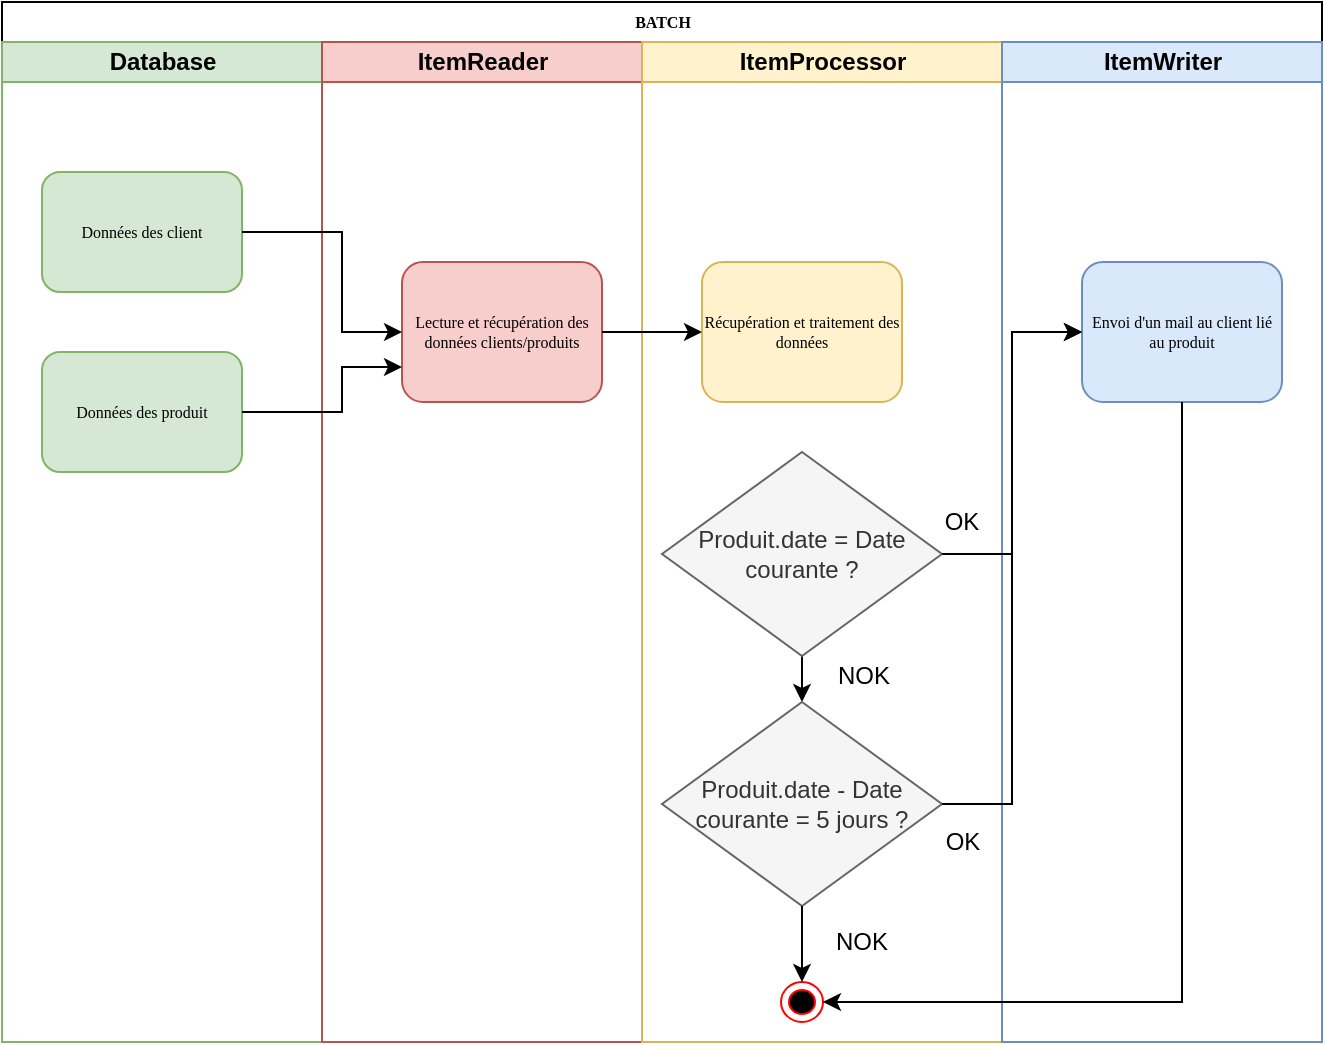 <mxfile version="14.1.8" type="github">
  <diagram name="Page-1" id="74e2e168-ea6b-b213-b513-2b3c1d86103e">
    <mxGraphModel dx="1021" dy="462" grid="1" gridSize="10" guides="1" tooltips="1" connect="1" arrows="1" fold="1" page="1" pageScale="1" pageWidth="1100" pageHeight="850" background="#ffffff" math="0" shadow="0">
      <root>
        <mxCell id="0" />
        <mxCell id="1" parent="0" />
        <mxCell id="77e6c97f196da883-1" value="BATCH" style="swimlane;html=1;childLayout=stackLayout;startSize=20;rounded=0;shadow=0;labelBackgroundColor=none;strokeWidth=1;fontFamily=Verdana;fontSize=8;align=center;" parent="1" vertex="1">
          <mxGeometry x="80" y="40" width="660" height="520" as="geometry" />
        </mxCell>
        <mxCell id="77e6c97f196da883-2" value="Database" style="swimlane;html=1;startSize=20;fillColor=#d5e8d4;strokeColor=#82b366;" parent="77e6c97f196da883-1" vertex="1">
          <mxGeometry y="20" width="160" height="500" as="geometry" />
        </mxCell>
        <mxCell id="77e6c97f196da883-8" value="Données des client" style="rounded=1;whiteSpace=wrap;html=1;shadow=0;labelBackgroundColor=none;strokeWidth=1;fontFamily=Verdana;fontSize=8;align=center;fillColor=#d5e8d4;strokeColor=#82b366;" parent="77e6c97f196da883-2" vertex="1">
          <mxGeometry x="20" y="65" width="100" height="60" as="geometry" />
        </mxCell>
        <mxCell id="77e6c97f196da883-9" value="Données des produit" style="rounded=1;whiteSpace=wrap;html=1;shadow=0;labelBackgroundColor=none;strokeWidth=1;fontFamily=Verdana;fontSize=8;align=center;fillColor=#d5e8d4;strokeColor=#82b366;" parent="77e6c97f196da883-2" vertex="1">
          <mxGeometry x="20" y="155" width="100" height="60" as="geometry" />
        </mxCell>
        <mxCell id="77e6c97f196da883-3" value="ItemReader" style="swimlane;html=1;startSize=20;fillColor=#f8cecc;strokeColor=#b85450;" parent="77e6c97f196da883-1" vertex="1">
          <mxGeometry x="160" y="20" width="160" height="500" as="geometry" />
        </mxCell>
        <mxCell id="77e6c97f196da883-11" value="Lecture et récupération des données clients/produits" style="rounded=1;whiteSpace=wrap;html=1;shadow=0;labelBackgroundColor=none;strokeWidth=1;fontFamily=Verdana;fontSize=8;align=center;fillColor=#f8cecc;strokeColor=#b85450;" parent="77e6c97f196da883-3" vertex="1">
          <mxGeometry x="40" y="110" width="100" height="70" as="geometry" />
        </mxCell>
        <mxCell id="77e6c97f196da883-6" value="ItemProcessor" style="swimlane;html=1;startSize=20;fillColor=#fff2cc;strokeColor=#d6b656;" parent="77e6c97f196da883-1" vertex="1">
          <mxGeometry x="320" y="20" width="180" height="500" as="geometry" />
        </mxCell>
        <mxCell id="EEwX8gpcFkUaK1xZO6Xq-3" value="Récupération et traitement des données" style="rounded=1;whiteSpace=wrap;html=1;shadow=0;labelBackgroundColor=none;strokeWidth=1;fontFamily=Verdana;fontSize=8;align=center;fillColor=#fff2cc;strokeColor=#d6b656;" vertex="1" parent="77e6c97f196da883-6">
          <mxGeometry x="30" y="110" width="100" height="70" as="geometry" />
        </mxCell>
        <mxCell id="EEwX8gpcFkUaK1xZO6Xq-7" style="edgeStyle=orthogonalEdgeStyle;rounded=0;orthogonalLoop=1;jettySize=auto;html=1;exitX=0.5;exitY=1;exitDx=0;exitDy=0;entryX=0.5;entryY=0;entryDx=0;entryDy=0;" edge="1" parent="77e6c97f196da883-6" source="EEwX8gpcFkUaK1xZO6Xq-5" target="EEwX8gpcFkUaK1xZO6Xq-6">
          <mxGeometry relative="1" as="geometry" />
        </mxCell>
        <mxCell id="EEwX8gpcFkUaK1xZO6Xq-5" value="Produit.date = Date courante ?" style="rhombus;whiteSpace=wrap;html=1;fillColor=#f5f5f5;strokeColor=#666666;fontColor=#333333;" vertex="1" parent="77e6c97f196da883-6">
          <mxGeometry x="10" y="205" width="140" height="102" as="geometry" />
        </mxCell>
        <mxCell id="EEwX8gpcFkUaK1xZO6Xq-6" value="Produit.date - Date courante = 5 jours ?" style="rhombus;whiteSpace=wrap;html=1;fillColor=#f5f5f5;strokeColor=#666666;fontColor=#333333;" vertex="1" parent="77e6c97f196da883-6">
          <mxGeometry x="10" y="330" width="140" height="102" as="geometry" />
        </mxCell>
        <mxCell id="EEwX8gpcFkUaK1xZO6Xq-12" value="" style="ellipse;html=1;shape=endState;fillColor=#000000;strokeColor=#ff0000;" vertex="1" parent="77e6c97f196da883-6">
          <mxGeometry x="69.5" y="470" width="21" height="20" as="geometry" />
        </mxCell>
        <mxCell id="EEwX8gpcFkUaK1xZO6Xq-11" style="edgeStyle=orthogonalEdgeStyle;rounded=0;orthogonalLoop=1;jettySize=auto;html=1;exitX=0.5;exitY=1;exitDx=0;exitDy=0;entryX=0.5;entryY=0;entryDx=0;entryDy=0;" edge="1" parent="77e6c97f196da883-6" source="EEwX8gpcFkUaK1xZO6Xq-6" target="EEwX8gpcFkUaK1xZO6Xq-12">
          <mxGeometry relative="1" as="geometry">
            <mxPoint x="80.176" y="460" as="targetPoint" />
          </mxGeometry>
        </mxCell>
        <mxCell id="EEwX8gpcFkUaK1xZO6Xq-18" value="NOK" style="text;html=1;strokeColor=none;fillColor=none;align=center;verticalAlign=middle;whiteSpace=wrap;rounded=0;" vertex="1" parent="77e6c97f196da883-6">
          <mxGeometry x="90" y="440" width="40" height="20" as="geometry" />
        </mxCell>
        <mxCell id="EEwX8gpcFkUaK1xZO6Xq-19" value="NOK" style="text;html=1;strokeColor=none;fillColor=none;align=center;verticalAlign=middle;whiteSpace=wrap;rounded=0;" vertex="1" parent="77e6c97f196da883-6">
          <mxGeometry x="90.5" y="307" width="40" height="20" as="geometry" />
        </mxCell>
        <mxCell id="EEwX8gpcFkUaK1xZO6Xq-20" value="OK" style="text;html=1;strokeColor=none;fillColor=none;align=center;verticalAlign=middle;whiteSpace=wrap;rounded=0;" vertex="1" parent="77e6c97f196da883-6">
          <mxGeometry x="140" y="230" width="40" height="20" as="geometry" />
        </mxCell>
        <mxCell id="77e6c97f196da883-7" value="ItemWriter" style="swimlane;html=1;startSize=20;fillColor=#dae8fc;strokeColor=#6c8ebf;" parent="77e6c97f196da883-1" vertex="1">
          <mxGeometry x="500" y="20" width="160" height="500" as="geometry" />
        </mxCell>
        <mxCell id="EEwX8gpcFkUaK1xZO6Xq-8" value="Envoi d&#39;un mail au client lié au produit" style="rounded=1;whiteSpace=wrap;html=1;shadow=0;labelBackgroundColor=none;strokeWidth=1;fontFamily=Verdana;fontSize=8;align=center;fillColor=#dae8fc;strokeColor=#6c8ebf;" vertex="1" parent="77e6c97f196da883-7">
          <mxGeometry x="40" y="110" width="100" height="70" as="geometry" />
        </mxCell>
        <mxCell id="EEwX8gpcFkUaK1xZO6Xq-17" value="OK" style="text;html=1;strokeColor=none;fillColor=none;align=center;verticalAlign=middle;whiteSpace=wrap;rounded=0;" vertex="1" parent="77e6c97f196da883-7">
          <mxGeometry x="-38" y="390" width="37" height="20" as="geometry" />
        </mxCell>
        <mxCell id="EEwX8gpcFkUaK1xZO6Xq-1" style="edgeStyle=orthogonalEdgeStyle;rounded=0;orthogonalLoop=1;jettySize=auto;html=1;exitX=1;exitY=0.5;exitDx=0;exitDy=0;" edge="1" parent="77e6c97f196da883-1" source="77e6c97f196da883-8" target="77e6c97f196da883-11">
          <mxGeometry relative="1" as="geometry">
            <Array as="points">
              <mxPoint x="170" y="115" />
              <mxPoint x="170" y="165" />
            </Array>
          </mxGeometry>
        </mxCell>
        <mxCell id="EEwX8gpcFkUaK1xZO6Xq-2" style="edgeStyle=orthogonalEdgeStyle;rounded=0;orthogonalLoop=1;jettySize=auto;html=1;exitX=1;exitY=0.5;exitDx=0;exitDy=0;entryX=0;entryY=0.75;entryDx=0;entryDy=0;" edge="1" parent="77e6c97f196da883-1" source="77e6c97f196da883-9" target="77e6c97f196da883-11">
          <mxGeometry relative="1" as="geometry">
            <Array as="points">
              <mxPoint x="170" y="205" />
              <mxPoint x="170" y="182" />
            </Array>
          </mxGeometry>
        </mxCell>
        <mxCell id="EEwX8gpcFkUaK1xZO6Xq-4" style="edgeStyle=orthogonalEdgeStyle;rounded=0;orthogonalLoop=1;jettySize=auto;html=1;exitX=1;exitY=0.5;exitDx=0;exitDy=0;entryX=0;entryY=0.5;entryDx=0;entryDy=0;" edge="1" parent="77e6c97f196da883-1" source="77e6c97f196da883-11" target="EEwX8gpcFkUaK1xZO6Xq-3">
          <mxGeometry relative="1" as="geometry" />
        </mxCell>
        <mxCell id="EEwX8gpcFkUaK1xZO6Xq-9" style="edgeStyle=orthogonalEdgeStyle;rounded=0;orthogonalLoop=1;jettySize=auto;html=1;entryX=0;entryY=0.5;entryDx=0;entryDy=0;" edge="1" parent="77e6c97f196da883-1" source="EEwX8gpcFkUaK1xZO6Xq-5" target="EEwX8gpcFkUaK1xZO6Xq-8">
          <mxGeometry relative="1" as="geometry" />
        </mxCell>
        <mxCell id="EEwX8gpcFkUaK1xZO6Xq-10" style="edgeStyle=orthogonalEdgeStyle;rounded=0;orthogonalLoop=1;jettySize=auto;html=1;entryX=0;entryY=0.5;entryDx=0;entryDy=0;" edge="1" parent="77e6c97f196da883-1" source="EEwX8gpcFkUaK1xZO6Xq-6" target="EEwX8gpcFkUaK1xZO6Xq-8">
          <mxGeometry relative="1" as="geometry" />
        </mxCell>
        <mxCell id="EEwX8gpcFkUaK1xZO6Xq-22" style="edgeStyle=orthogonalEdgeStyle;rounded=0;orthogonalLoop=1;jettySize=auto;html=1;exitX=0.5;exitY=1;exitDx=0;exitDy=0;entryX=1;entryY=0.5;entryDx=0;entryDy=0;" edge="1" parent="77e6c97f196da883-1" source="EEwX8gpcFkUaK1xZO6Xq-8" target="EEwX8gpcFkUaK1xZO6Xq-12">
          <mxGeometry relative="1" as="geometry" />
        </mxCell>
      </root>
    </mxGraphModel>
  </diagram>
</mxfile>
